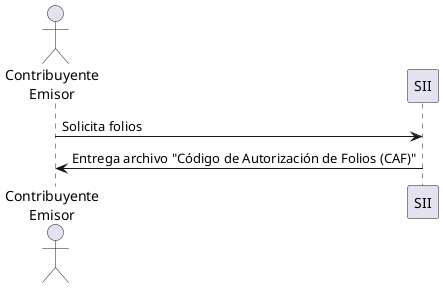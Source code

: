 @startumlFoo
actor       "Contribuyente\nEmisor" as Contribuyente
participant SII

Contribuyente -> SII : Solicita folios
SII -> Contribuyente : Entrega archivo "Código de Autorización de Folios (CAF)"
@enduml

